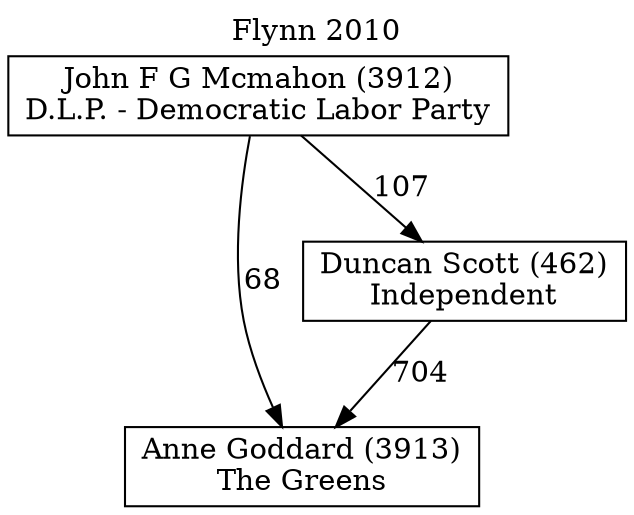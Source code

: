 // House preference flow
digraph "Anne Goddard (3913)_Flynn_2010" {
	graph [label="Flynn 2010" labelloc=t mclimit=10]
	node [shape=box]
	"Anne Goddard (3913)" [label="Anne Goddard (3913)
The Greens"]
	"Duncan Scott (462)" [label="Duncan Scott (462)
Independent"]
	"John F G Mcmahon (3912)" [label="John F G Mcmahon (3912)
D.L.P. - Democratic Labor Party"]
	"Duncan Scott (462)" -> "Anne Goddard (3913)" [label=704]
	"John F G Mcmahon (3912)" -> "Anne Goddard (3913)" [label=68]
	"John F G Mcmahon (3912)" -> "Duncan Scott (462)" [label=107]
}

